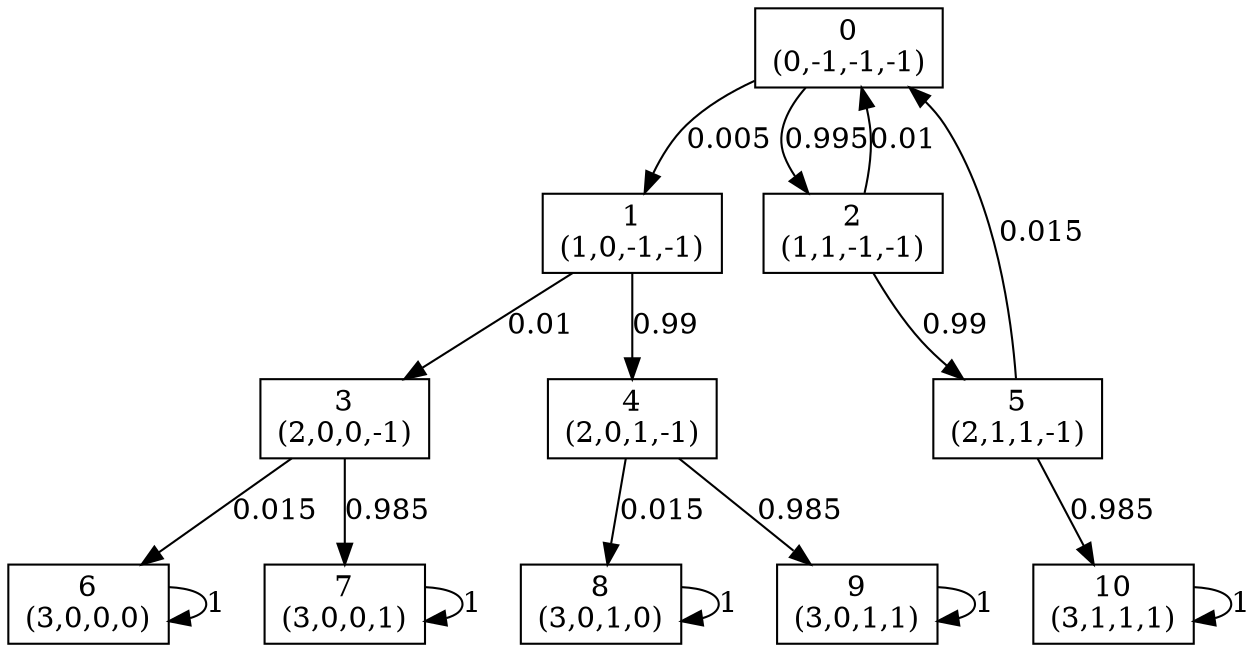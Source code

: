 digraph P {
node [shape=box];
0 -> 1 [ label="0.005" ];
0 -> 2 [ label="0.995" ];
1 -> 3 [ label="0.01" ];
1 -> 4 [ label="0.99" ];
2 -> 0 [ label="0.01" ];
2 -> 5 [ label="0.99" ];
3 -> 6 [ label="0.015" ];
3 -> 7 [ label="0.985" ];
4 -> 8 [ label="0.015" ];
4 -> 9 [ label="0.985" ];
5 -> 0 [ label="0.015" ];
5 -> 10 [ label="0.985" ];
6 -> 6 [ label="1" ];
7 -> 7 [ label="1" ];
8 -> 8 [ label="1" ];
9 -> 9 [ label="1" ];
10 -> 10 [ label="1" ];
0 [label="0\n(0,-1,-1,-1)"];
1 [label="1\n(1,0,-1,-1)"];
2 [label="2\n(1,1,-1,-1)"];
3 [label="3\n(2,0,0,-1)"];
4 [label="4\n(2,0,1,-1)"];
5 [label="5\n(2,1,1,-1)"];
6 [label="6\n(3,0,0,0)"];
7 [label="7\n(3,0,0,1)"];
8 [label="8\n(3,0,1,0)"];
9 [label="9\n(3,0,1,1)"];
10 [label="10\n(3,1,1,1)"];
}
